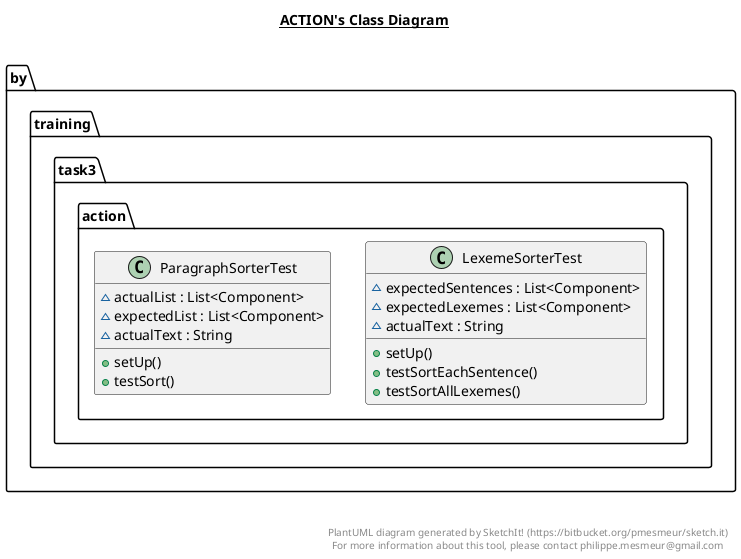 @startuml

title __ACTION's Class Diagram__\n

  package by.training.task3.action {
    class LexemeSorterTest {
        ~ expectedSentences : List<Component>
        ~ expectedLexemes : List<Component>
        ~ actualText : String
        + setUp()
        + testSortEachSentence()
        + testSortAllLexemes()
    }
  }
  

  package by.training.task3.action {
    class ParagraphSorterTest {
        ~ actualList : List<Component>
        ~ expectedList : List<Component>
        ~ actualText : String
        + setUp()
        + testSort()
    }
  }
  



right footer


PlantUML diagram generated by SketchIt! (https://bitbucket.org/pmesmeur/sketch.it)
For more information about this tool, please contact philippe.mesmeur@gmail.com
endfooter

@enduml
